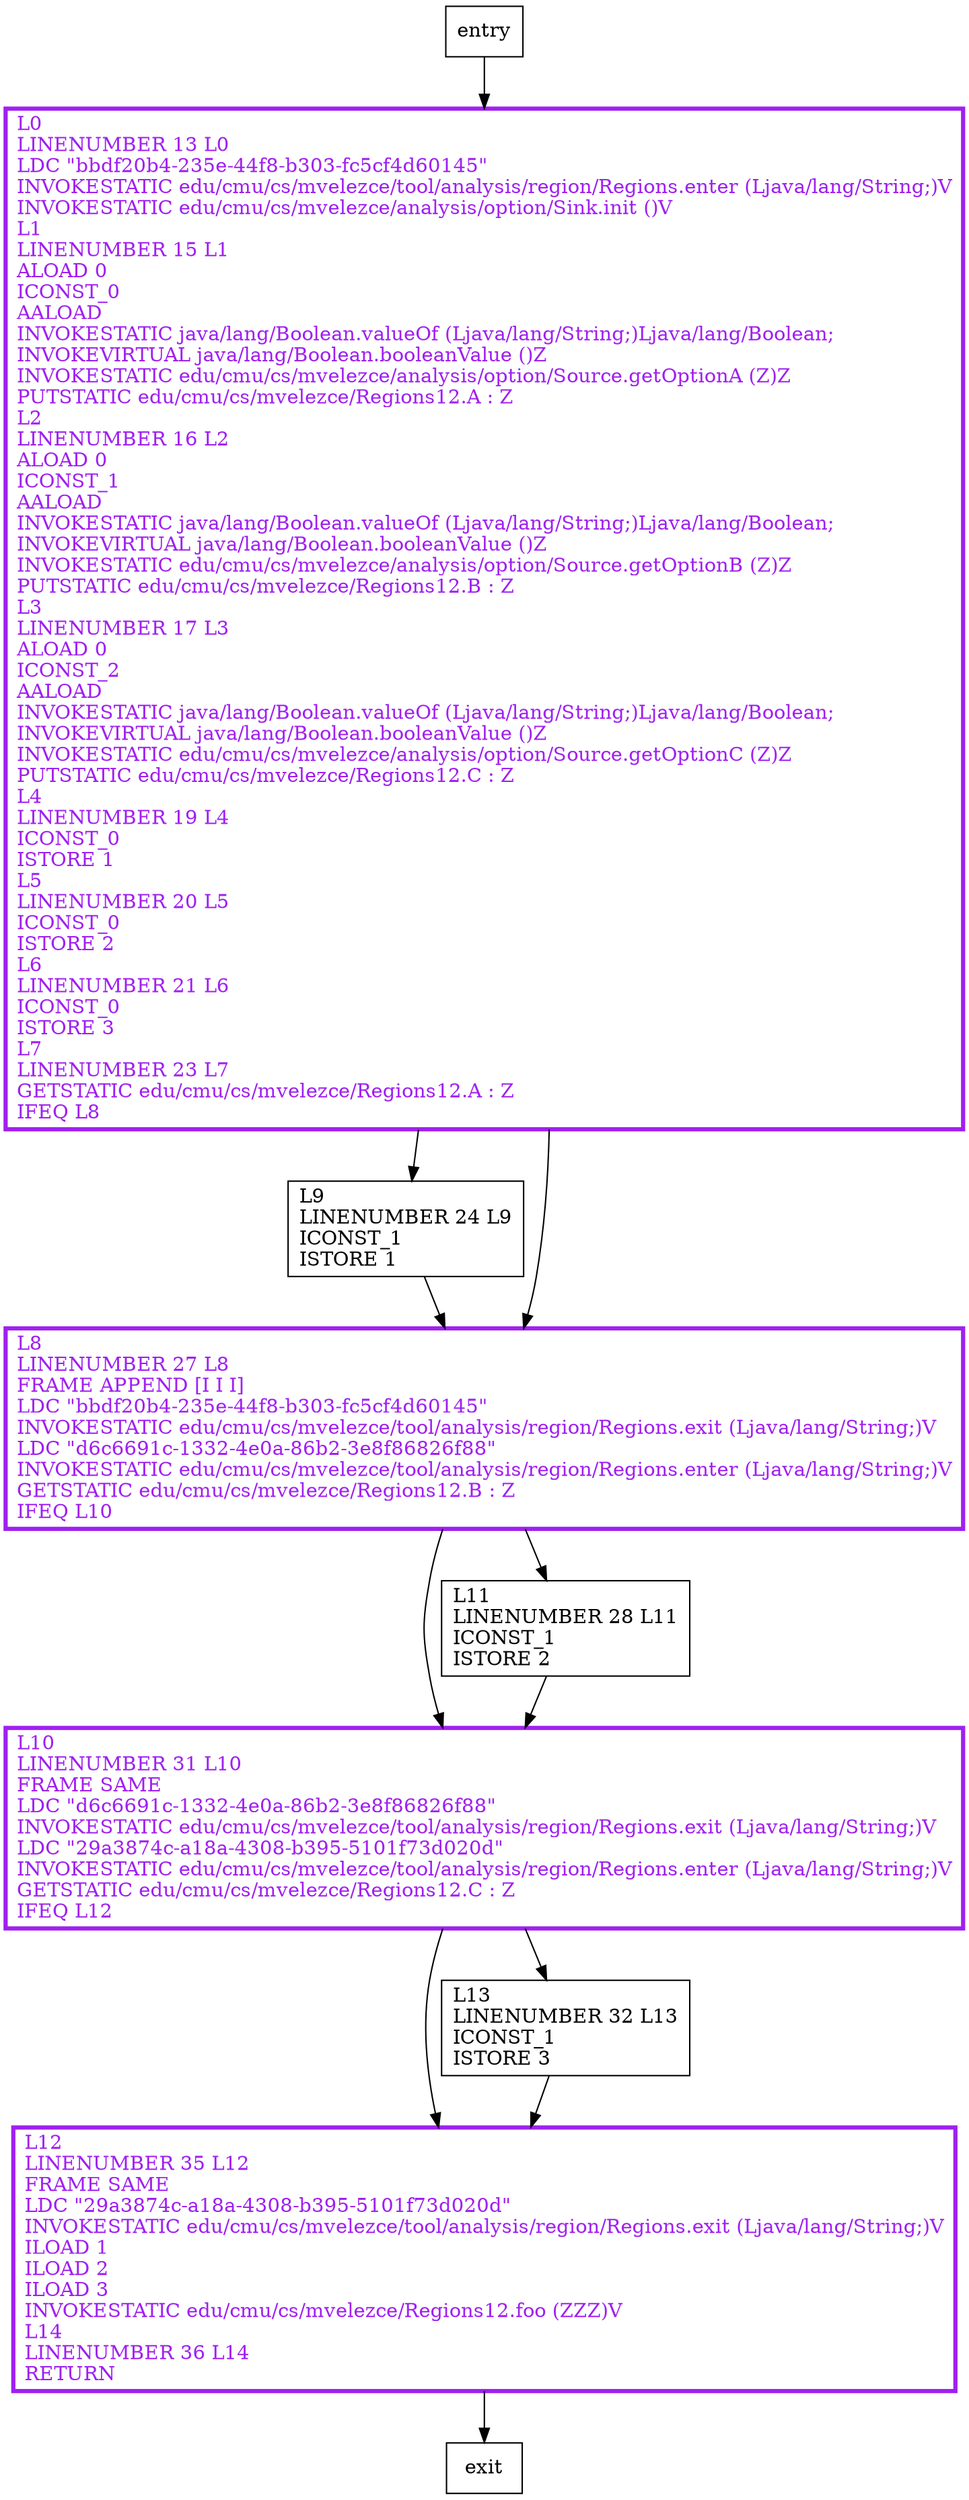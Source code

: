 digraph main {
node [shape=record];
1006689654 [label="L10\lLINENUMBER 31 L10\lFRAME SAME\lLDC \"d6c6691c-1332-4e0a-86b2-3e8f86826f88\"\lINVOKESTATIC edu/cmu/cs/mvelezce/tool/analysis/region/Regions.exit (Ljava/lang/String;)V\lLDC \"29a3874c-a18a-4308-b395-5101f73d020d\"\lINVOKESTATIC edu/cmu/cs/mvelezce/tool/analysis/region/Regions.enter (Ljava/lang/String;)V\lGETSTATIC edu/cmu/cs/mvelezce/Regions12.C : Z\lIFEQ L12\l"];
507935632 [label="L12\lLINENUMBER 35 L12\lFRAME SAME\lLDC \"29a3874c-a18a-4308-b395-5101f73d020d\"\lINVOKESTATIC edu/cmu/cs/mvelezce/tool/analysis/region/Regions.exit (Ljava/lang/String;)V\lILOAD 1\lILOAD 2\lILOAD 3\lINVOKESTATIC edu/cmu/cs/mvelezce/Regions12.foo (ZZZ)V\lL14\lLINENUMBER 36 L14\lRETURN\l"];
186963925 [label="L9\lLINENUMBER 24 L9\lICONST_1\lISTORE 1\l"];
494006089 [label="L0\lLINENUMBER 13 L0\lLDC \"bbdf20b4-235e-44f8-b303-fc5cf4d60145\"\lINVOKESTATIC edu/cmu/cs/mvelezce/tool/analysis/region/Regions.enter (Ljava/lang/String;)V\lINVOKESTATIC edu/cmu/cs/mvelezce/analysis/option/Sink.init ()V\lL1\lLINENUMBER 15 L1\lALOAD 0\lICONST_0\lAALOAD\lINVOKESTATIC java/lang/Boolean.valueOf (Ljava/lang/String;)Ljava/lang/Boolean;\lINVOKEVIRTUAL java/lang/Boolean.booleanValue ()Z\lINVOKESTATIC edu/cmu/cs/mvelezce/analysis/option/Source.getOptionA (Z)Z\lPUTSTATIC edu/cmu/cs/mvelezce/Regions12.A : Z\lL2\lLINENUMBER 16 L2\lALOAD 0\lICONST_1\lAALOAD\lINVOKESTATIC java/lang/Boolean.valueOf (Ljava/lang/String;)Ljava/lang/Boolean;\lINVOKEVIRTUAL java/lang/Boolean.booleanValue ()Z\lINVOKESTATIC edu/cmu/cs/mvelezce/analysis/option/Source.getOptionB (Z)Z\lPUTSTATIC edu/cmu/cs/mvelezce/Regions12.B : Z\lL3\lLINENUMBER 17 L3\lALOAD 0\lICONST_2\lAALOAD\lINVOKESTATIC java/lang/Boolean.valueOf (Ljava/lang/String;)Ljava/lang/Boolean;\lINVOKEVIRTUAL java/lang/Boolean.booleanValue ()Z\lINVOKESTATIC edu/cmu/cs/mvelezce/analysis/option/Source.getOptionC (Z)Z\lPUTSTATIC edu/cmu/cs/mvelezce/Regions12.C : Z\lL4\lLINENUMBER 19 L4\lICONST_0\lISTORE 1\lL5\lLINENUMBER 20 L5\lICONST_0\lISTORE 2\lL6\lLINENUMBER 21 L6\lICONST_0\lISTORE 3\lL7\lLINENUMBER 23 L7\lGETSTATIC edu/cmu/cs/mvelezce/Regions12.A : Z\lIFEQ L8\l"];
871472626 [label="L13\lLINENUMBER 32 L13\lICONST_1\lISTORE 3\l"];
5637932 [label="L8\lLINENUMBER 27 L8\lFRAME APPEND [I I I]\lLDC \"bbdf20b4-235e-44f8-b303-fc5cf4d60145\"\lINVOKESTATIC edu/cmu/cs/mvelezce/tool/analysis/region/Regions.exit (Ljava/lang/String;)V\lLDC \"d6c6691c-1332-4e0a-86b2-3e8f86826f88\"\lINVOKESTATIC edu/cmu/cs/mvelezce/tool/analysis/region/Regions.enter (Ljava/lang/String;)V\lGETSTATIC edu/cmu/cs/mvelezce/Regions12.B : Z\lIFEQ L10\l"];
773420568 [label="L11\lLINENUMBER 28 L11\lICONST_1\lISTORE 2\l"];
entry;
exit;
entry -> 494006089;
1006689654 -> 507935632;
1006689654 -> 871472626;
507935632 -> exit;
186963925 -> 5637932;
494006089 -> 186963925;
494006089 -> 5637932;
871472626 -> 507935632;
5637932 -> 1006689654;
5637932 -> 773420568;
773420568 -> 1006689654;
1006689654[fontcolor="purple", penwidth=3, color="purple"];
507935632[fontcolor="purple", penwidth=3, color="purple"];
494006089[fontcolor="purple", penwidth=3, color="purple"];
5637932[fontcolor="purple", penwidth=3, color="purple"];
}
